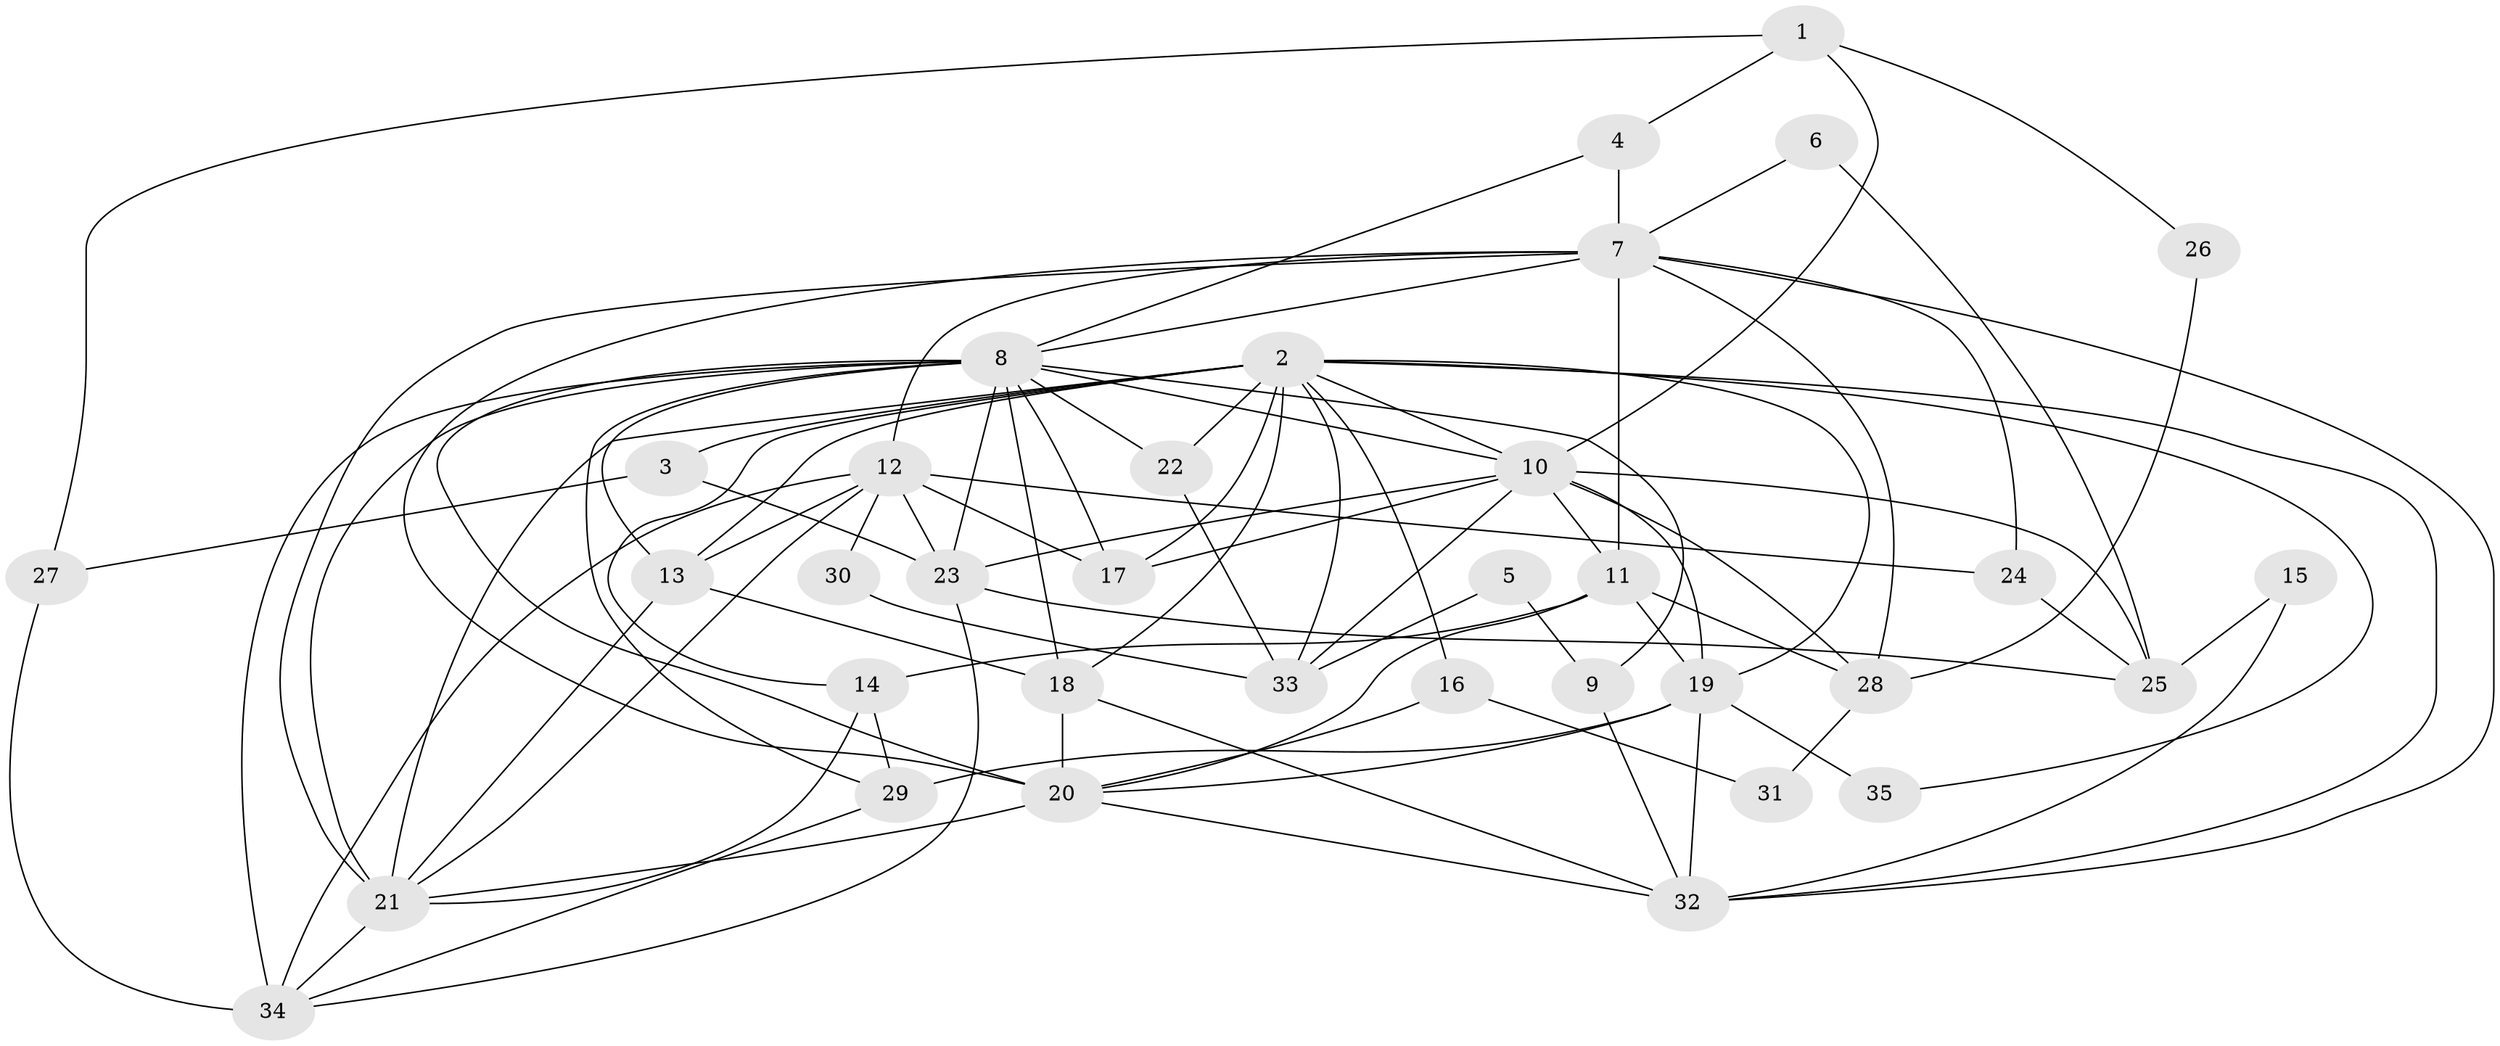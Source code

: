 // original degree distribution, {4: 0.21739130434782608, 6: 0.11594202898550725, 3: 0.2898550724637681, 2: 0.17391304347826086, 8: 0.028985507246376812, 5: 0.11594202898550725, 7: 0.057971014492753624}
// Generated by graph-tools (version 1.1) at 2025/36/03/09/25 02:36:16]
// undirected, 35 vertices, 89 edges
graph export_dot {
graph [start="1"]
  node [color=gray90,style=filled];
  1;
  2;
  3;
  4;
  5;
  6;
  7;
  8;
  9;
  10;
  11;
  12;
  13;
  14;
  15;
  16;
  17;
  18;
  19;
  20;
  21;
  22;
  23;
  24;
  25;
  26;
  27;
  28;
  29;
  30;
  31;
  32;
  33;
  34;
  35;
  1 -- 4 [weight=1.0];
  1 -- 10 [weight=1.0];
  1 -- 26 [weight=1.0];
  1 -- 27 [weight=1.0];
  2 -- 3 [weight=1.0];
  2 -- 10 [weight=1.0];
  2 -- 13 [weight=1.0];
  2 -- 14 [weight=1.0];
  2 -- 16 [weight=1.0];
  2 -- 17 [weight=1.0];
  2 -- 18 [weight=1.0];
  2 -- 19 [weight=1.0];
  2 -- 21 [weight=1.0];
  2 -- 22 [weight=2.0];
  2 -- 32 [weight=1.0];
  2 -- 33 [weight=1.0];
  2 -- 35 [weight=1.0];
  3 -- 23 [weight=1.0];
  3 -- 27 [weight=1.0];
  4 -- 7 [weight=1.0];
  4 -- 8 [weight=1.0];
  5 -- 9 [weight=1.0];
  5 -- 33 [weight=1.0];
  6 -- 7 [weight=1.0];
  6 -- 25 [weight=1.0];
  7 -- 8 [weight=1.0];
  7 -- 11 [weight=2.0];
  7 -- 12 [weight=1.0];
  7 -- 20 [weight=2.0];
  7 -- 21 [weight=2.0];
  7 -- 24 [weight=1.0];
  7 -- 28 [weight=2.0];
  7 -- 32 [weight=1.0];
  8 -- 9 [weight=1.0];
  8 -- 10 [weight=1.0];
  8 -- 13 [weight=1.0];
  8 -- 17 [weight=1.0];
  8 -- 18 [weight=1.0];
  8 -- 20 [weight=2.0];
  8 -- 21 [weight=1.0];
  8 -- 22 [weight=1.0];
  8 -- 23 [weight=1.0];
  8 -- 29 [weight=1.0];
  8 -- 34 [weight=1.0];
  9 -- 32 [weight=1.0];
  10 -- 11 [weight=2.0];
  10 -- 17 [weight=1.0];
  10 -- 19 [weight=2.0];
  10 -- 23 [weight=1.0];
  10 -- 25 [weight=1.0];
  10 -- 28 [weight=1.0];
  10 -- 33 [weight=1.0];
  11 -- 14 [weight=1.0];
  11 -- 19 [weight=1.0];
  11 -- 20 [weight=1.0];
  11 -- 28 [weight=1.0];
  12 -- 13 [weight=1.0];
  12 -- 17 [weight=1.0];
  12 -- 21 [weight=2.0];
  12 -- 23 [weight=1.0];
  12 -- 24 [weight=2.0];
  12 -- 30 [weight=1.0];
  12 -- 34 [weight=1.0];
  13 -- 18 [weight=1.0];
  13 -- 21 [weight=1.0];
  14 -- 21 [weight=1.0];
  14 -- 29 [weight=1.0];
  15 -- 25 [weight=1.0];
  15 -- 32 [weight=1.0];
  16 -- 20 [weight=1.0];
  16 -- 31 [weight=1.0];
  18 -- 20 [weight=2.0];
  18 -- 32 [weight=1.0];
  19 -- 20 [weight=1.0];
  19 -- 29 [weight=1.0];
  19 -- 32 [weight=1.0];
  19 -- 35 [weight=2.0];
  20 -- 21 [weight=1.0];
  20 -- 32 [weight=1.0];
  21 -- 34 [weight=1.0];
  22 -- 33 [weight=1.0];
  23 -- 25 [weight=1.0];
  23 -- 34 [weight=1.0];
  24 -- 25 [weight=1.0];
  26 -- 28 [weight=1.0];
  27 -- 34 [weight=1.0];
  28 -- 31 [weight=1.0];
  29 -- 34 [weight=1.0];
  30 -- 33 [weight=1.0];
}
